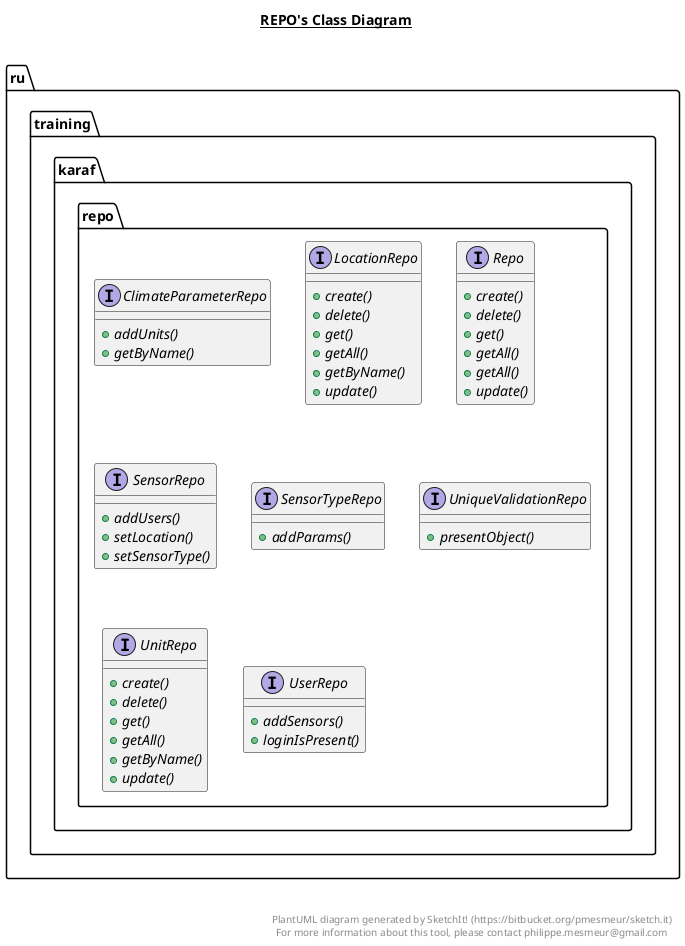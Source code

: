 @startuml

title __REPO's Class Diagram__\n

  namespace ru.training.karaf.repo {
    interface ru.training.karaf.repo.ClimateParameterRepo {
        {abstract} + addUnits()
        {abstract} + getByName()
    }
  }
  

  namespace ru.training.karaf.repo {
    interface ru.training.karaf.repo.LocationRepo {
        {abstract} + create()
        {abstract} + delete()
        {abstract} + get()
        {abstract} + getAll()
        {abstract} + getByName()
        {abstract} + update()
    }
  }
  

  namespace ru.training.karaf.repo {
    interface ru.training.karaf.repo.Repo {
        {abstract} + create()
        {abstract} + delete()
        {abstract} + get()
        {abstract} + getAll()
        {abstract} + getAll()
        {abstract} + update()
    }
  }
  

  namespace ru.training.karaf.repo {
    interface ru.training.karaf.repo.SensorRepo {
        {abstract} + addUsers()
        {abstract} + setLocation()
        {abstract} + setSensorType()
    }
  }
  

  namespace ru.training.karaf.repo {
    interface ru.training.karaf.repo.SensorTypeRepo {
        {abstract} + addParams()
    }
  }
  

  namespace ru.training.karaf.repo {
    interface ru.training.karaf.repo.UniqueValidationRepo {
        {abstract} + presentObject()
    }
  }
  

  namespace ru.training.karaf.repo {
    interface ru.training.karaf.repo.UnitRepo {
        {abstract} + create()
        {abstract} + delete()
        {abstract} + get()
        {abstract} + getAll()
        {abstract} + getByName()
        {abstract} + update()
    }
  }
  

  namespace ru.training.karaf.repo {
    interface ru.training.karaf.repo.UserRepo {
        {abstract} + addSensors()
        {abstract} + loginIsPresent()
    }
  }
  



right footer


PlantUML diagram generated by SketchIt! (https://bitbucket.org/pmesmeur/sketch.it)
For more information about this tool, please contact philippe.mesmeur@gmail.com
endfooter

@enduml
